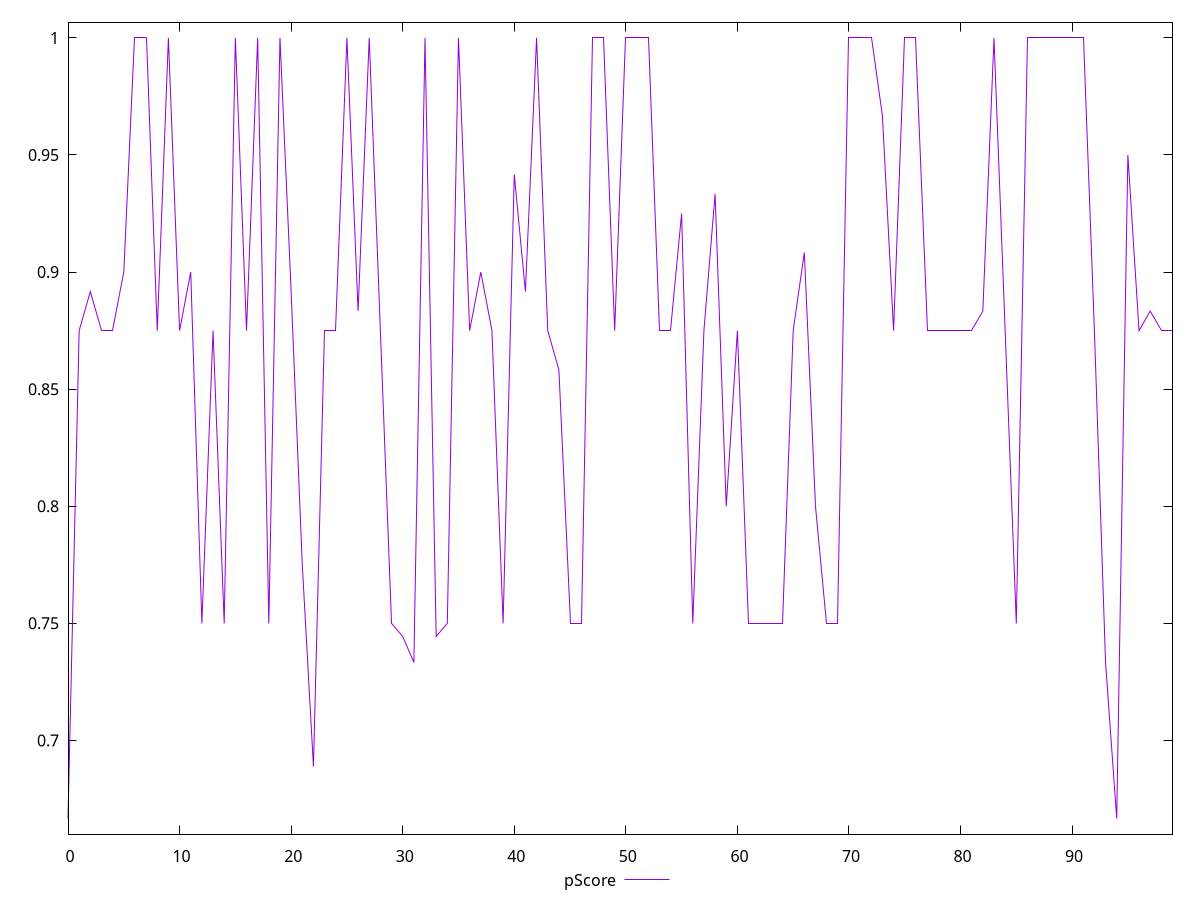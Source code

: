 reset

$pScore <<EOF
0 0.6666666666666666
1 0.875
2 0.8916666666666666
3 0.875
4 0.875
5 0.9
6 1
7 1
8 0.875
9 1
10 0.875
11 0.9
12 0.75
13 0.875
14 0.75
15 1
16 0.875
17 1
18 0.75
19 1
20 0.8916666666666666
21 0.775
22 0.6888888888888889
23 0.875
24 0.875
25 1
26 0.8833333333333333
27 1
28 0.875
29 0.75
30 0.7444444444444445
31 0.7333333333333333
32 1
33 0.7444444444444445
34 0.75
35 1
36 0.875
37 0.9
38 0.875
39 0.75
40 0.9416666666666667
41 0.8916666666666666
42 1
43 0.875
44 0.8583333333333334
45 0.75
46 0.75
47 1
48 1
49 0.875
50 1
51 1
52 1
53 0.875
54 0.875
55 0.925
56 0.75
57 0.875
58 0.9333333333333333
59 0.8
60 0.875
61 0.75
62 0.75
63 0.75
64 0.75
65 0.875
66 0.9083333333333333
67 0.8
68 0.75
69 0.75
70 1
71 1
72 1
73 0.9666666666666667
74 0.875
75 1
76 1
77 0.875
78 0.875
79 0.875
80 0.875
81 0.875
82 0.8833333333333333
83 1
84 0.875
85 0.75
86 1
87 1
88 1
89 1
90 1
91 1
92 0.875
93 0.7333333333333333
94 0.6666666666666666
95 0.95
96 0.875
97 0.8833333333333333
98 0.875
99 0.875
EOF

set key outside below
set xrange [0:99]
set yrange [0.6599999999999999:1.0066666666666666]
set trange [0.6599999999999999:1.0066666666666666]
set terminal svg size 640, 500 enhanced background rgb 'white'
set output "report_00013_2021-02-09T12-04-24.940Z/unused-css-rules/samples/pages+cached+noadtech/pScore/values.svg"

plot $pScore title "pScore" with line

reset
